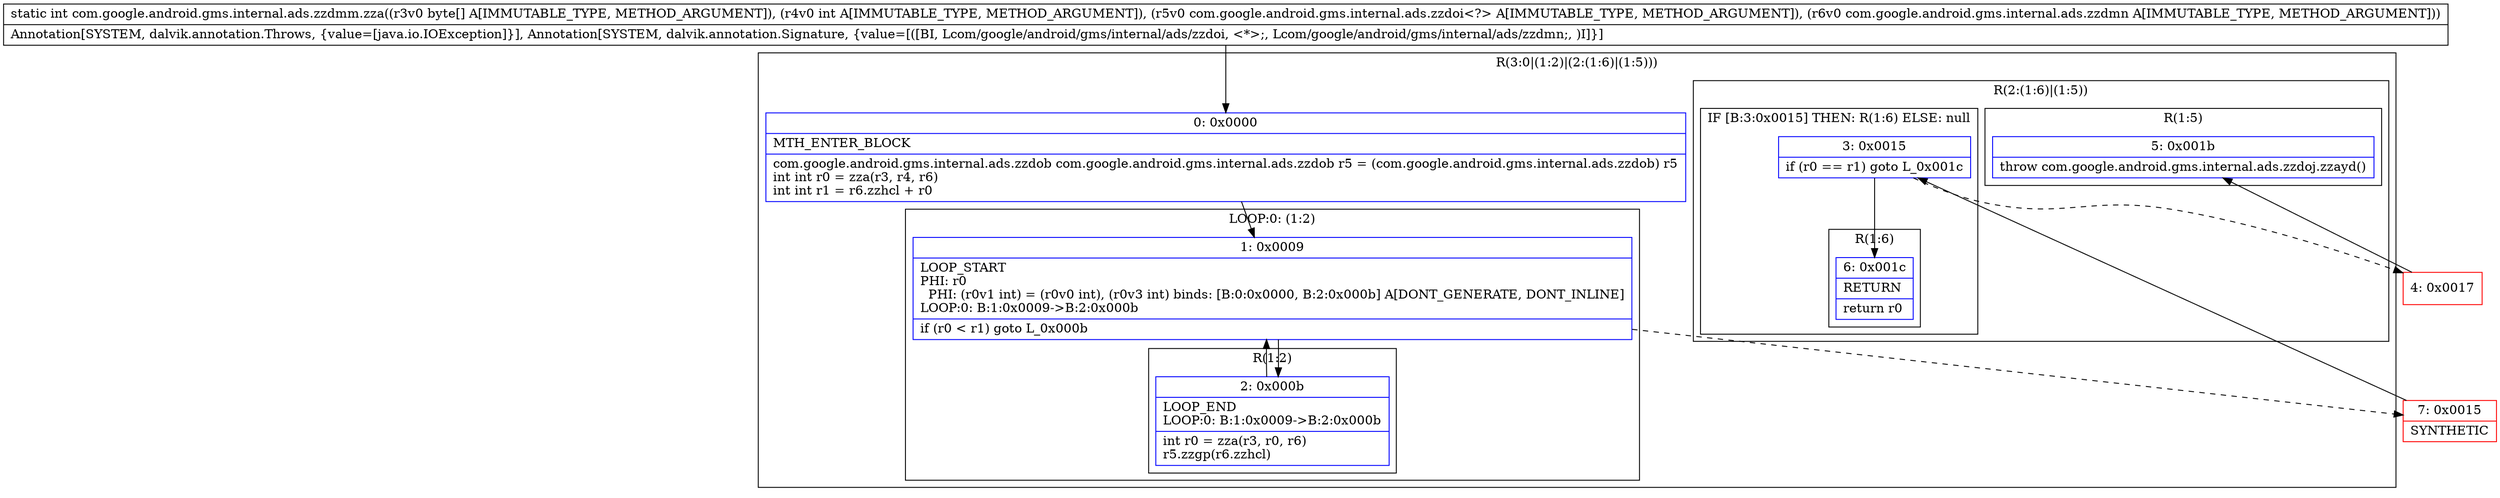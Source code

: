 digraph "CFG forcom.google.android.gms.internal.ads.zzdmm.zza([BILcom\/google\/android\/gms\/internal\/ads\/zzdoi;Lcom\/google\/android\/gms\/internal\/ads\/zzdmn;)I" {
subgraph cluster_Region_1167004100 {
label = "R(3:0|(1:2)|(2:(1:6)|(1:5)))";
node [shape=record,color=blue];
Node_0 [shape=record,label="{0\:\ 0x0000|MTH_ENTER_BLOCK\l|com.google.android.gms.internal.ads.zzdob com.google.android.gms.internal.ads.zzdob r5 = (com.google.android.gms.internal.ads.zzdob) r5\lint int r0 = zza(r3, r4, r6)\lint int r1 = r6.zzhcl + r0\l}"];
subgraph cluster_LoopRegion_1675826089 {
label = "LOOP:0: (1:2)";
node [shape=record,color=blue];
Node_1 [shape=record,label="{1\:\ 0x0009|LOOP_START\lPHI: r0 \l  PHI: (r0v1 int) = (r0v0 int), (r0v3 int) binds: [B:0:0x0000, B:2:0x000b] A[DONT_GENERATE, DONT_INLINE]\lLOOP:0: B:1:0x0009\-\>B:2:0x000b\l|if (r0 \< r1) goto L_0x000b\l}"];
subgraph cluster_Region_424207389 {
label = "R(1:2)";
node [shape=record,color=blue];
Node_2 [shape=record,label="{2\:\ 0x000b|LOOP_END\lLOOP:0: B:1:0x0009\-\>B:2:0x000b\l|int r0 = zza(r3, r0, r6)\lr5.zzgp(r6.zzhcl)\l}"];
}
}
subgraph cluster_Region_523036124 {
label = "R(2:(1:6)|(1:5))";
node [shape=record,color=blue];
subgraph cluster_IfRegion_1476906692 {
label = "IF [B:3:0x0015] THEN: R(1:6) ELSE: null";
node [shape=record,color=blue];
Node_3 [shape=record,label="{3\:\ 0x0015|if (r0 == r1) goto L_0x001c\l}"];
subgraph cluster_Region_1706812721 {
label = "R(1:6)";
node [shape=record,color=blue];
Node_6 [shape=record,label="{6\:\ 0x001c|RETURN\l|return r0\l}"];
}
}
subgraph cluster_Region_1647164829 {
label = "R(1:5)";
node [shape=record,color=blue];
Node_5 [shape=record,label="{5\:\ 0x001b|throw com.google.android.gms.internal.ads.zzdoj.zzayd()\l}"];
}
}
}
Node_4 [shape=record,color=red,label="{4\:\ 0x0017}"];
Node_7 [shape=record,color=red,label="{7\:\ 0x0015|SYNTHETIC\l}"];
MethodNode[shape=record,label="{static int com.google.android.gms.internal.ads.zzdmm.zza((r3v0 byte[] A[IMMUTABLE_TYPE, METHOD_ARGUMENT]), (r4v0 int A[IMMUTABLE_TYPE, METHOD_ARGUMENT]), (r5v0 com.google.android.gms.internal.ads.zzdoi\<?\> A[IMMUTABLE_TYPE, METHOD_ARGUMENT]), (r6v0 com.google.android.gms.internal.ads.zzdmn A[IMMUTABLE_TYPE, METHOD_ARGUMENT]))  | Annotation[SYSTEM, dalvik.annotation.Throws, \{value=[java.io.IOException]\}], Annotation[SYSTEM, dalvik.annotation.Signature, \{value=[([BI, Lcom\/google\/android\/gms\/internal\/ads\/zzdoi, \<*\>;, Lcom\/google\/android\/gms\/internal\/ads\/zzdmn;, )I]\}]\l}"];
MethodNode -> Node_0;
Node_0 -> Node_1;
Node_1 -> Node_2;
Node_1 -> Node_7[style=dashed];
Node_2 -> Node_1;
Node_3 -> Node_4[style=dashed];
Node_3 -> Node_6;
Node_4 -> Node_5;
Node_7 -> Node_3;
}

